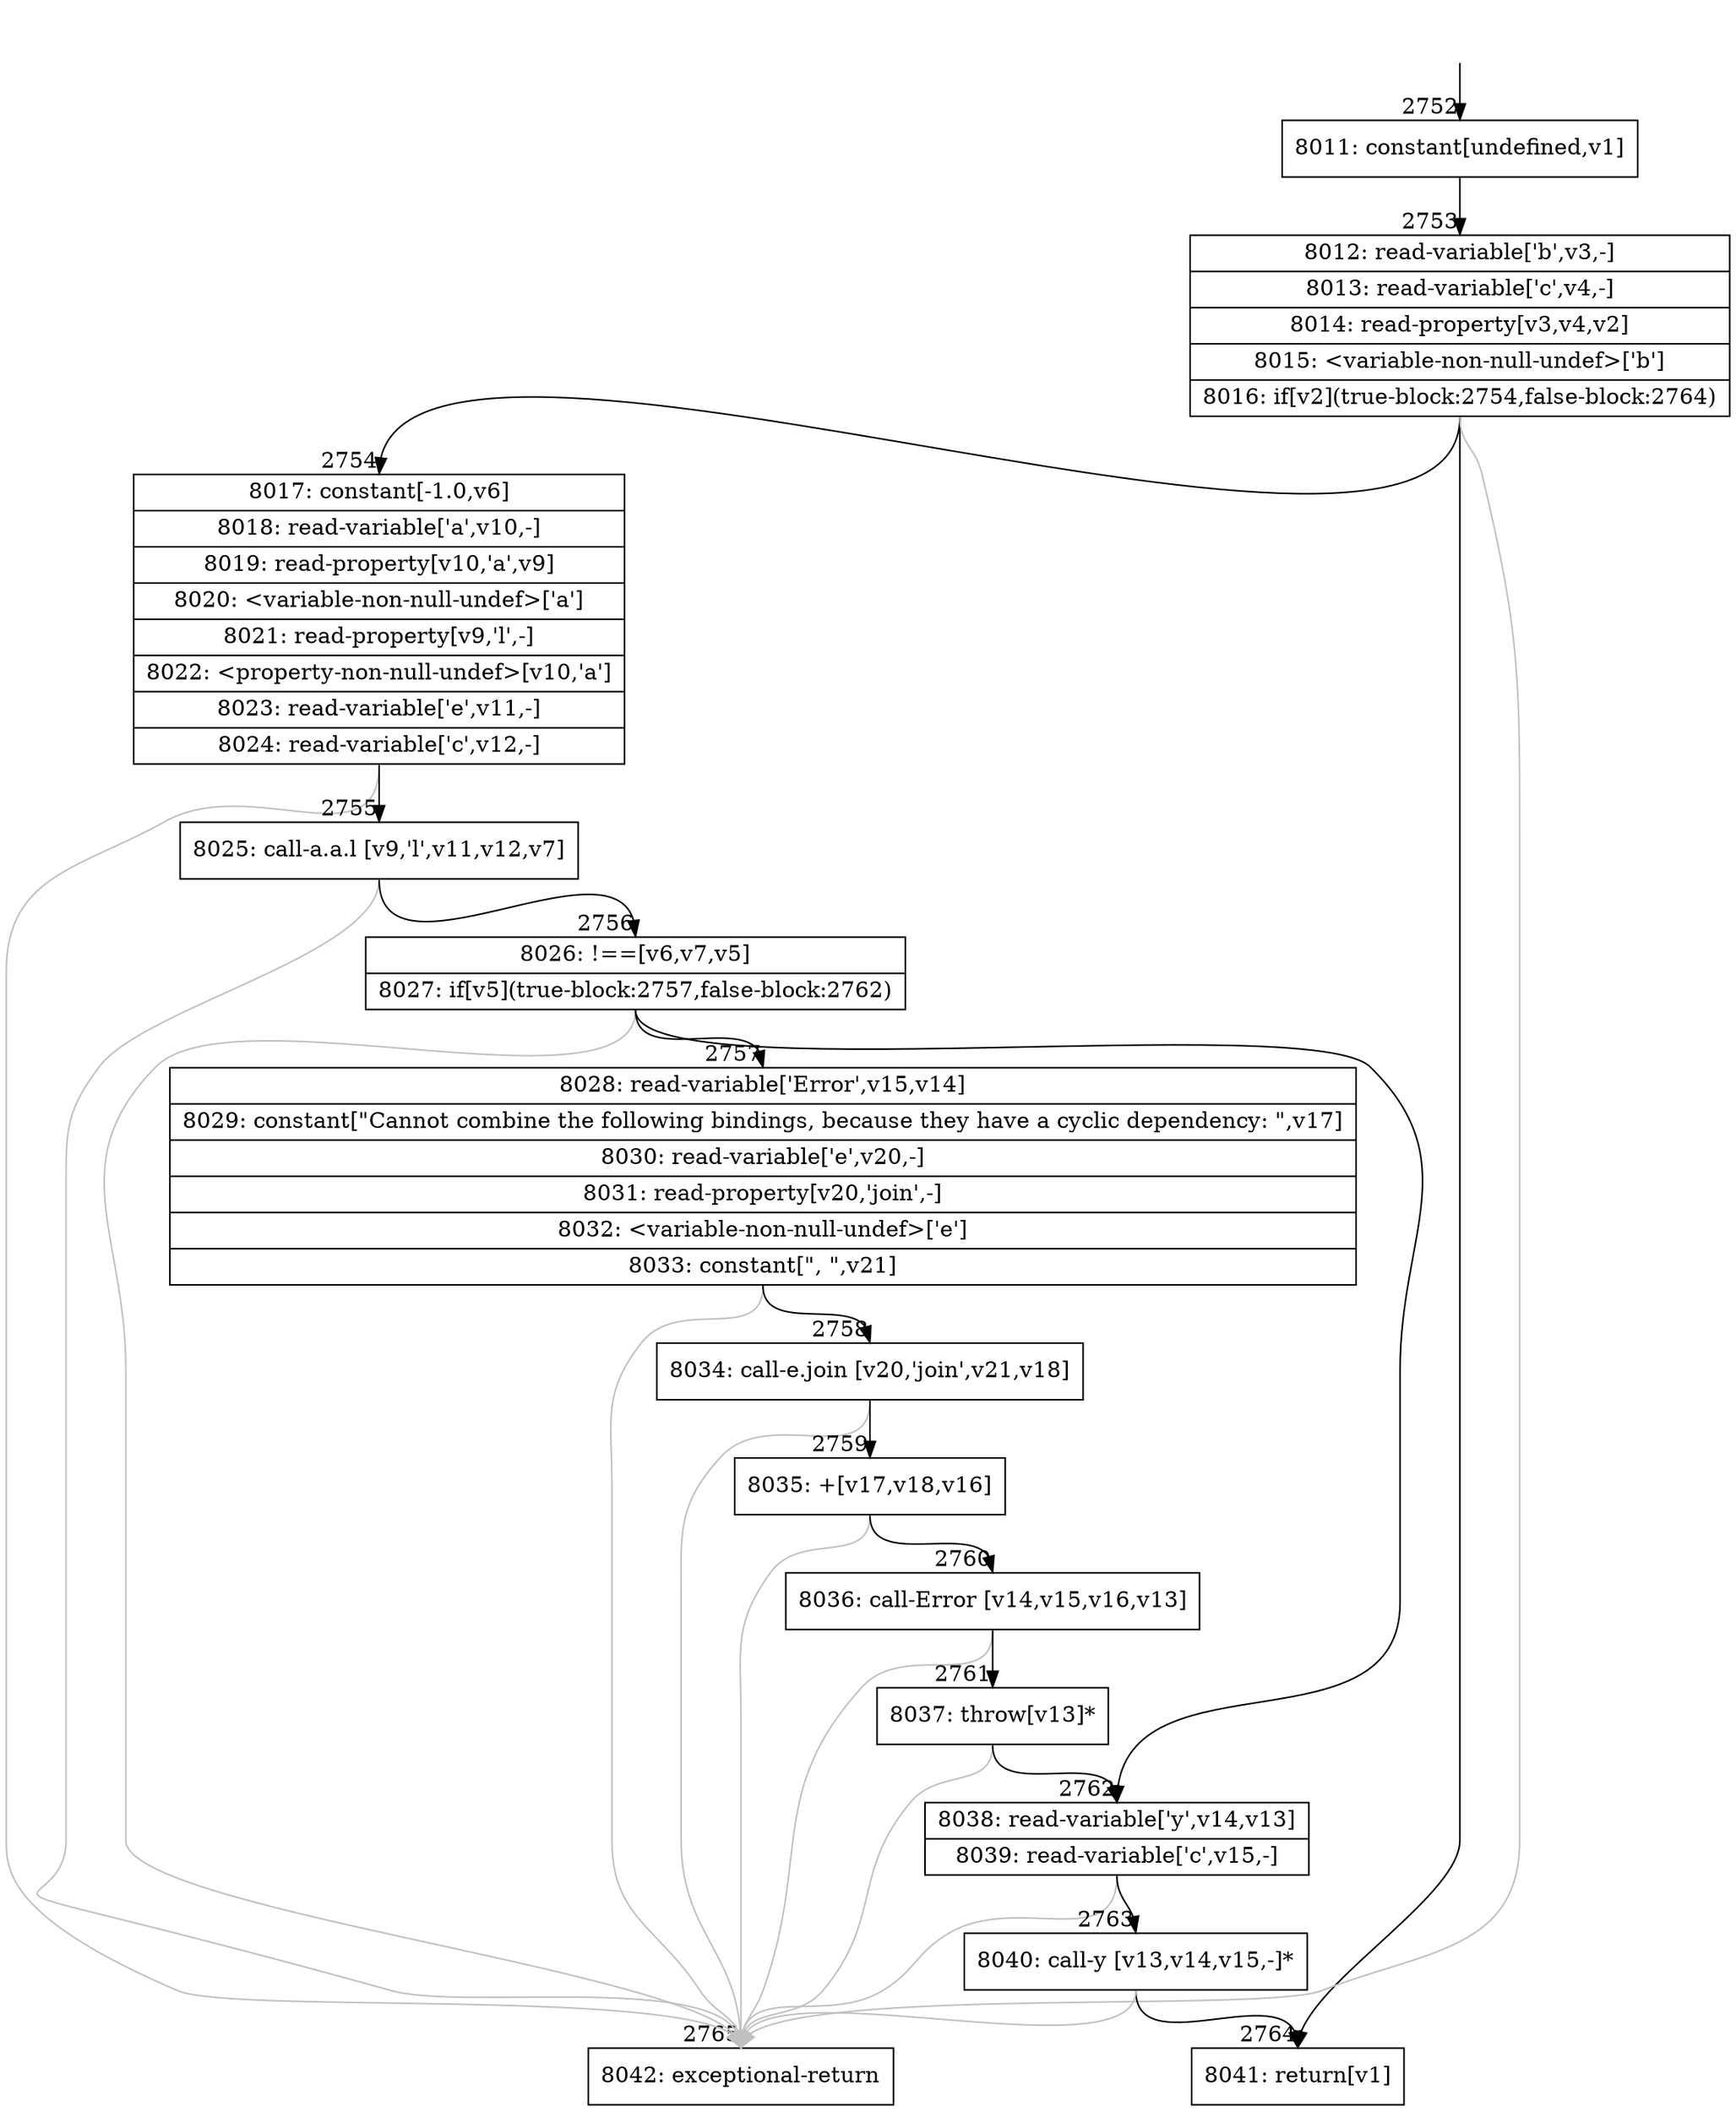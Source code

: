 digraph {
rankdir="TD"
BB_entry226[shape=none,label=""];
BB_entry226 -> BB2752 [tailport=s, headport=n, headlabel="    2752"]
BB2752 [shape=record label="{8011: constant[undefined,v1]}" ] 
BB2752 -> BB2753 [tailport=s, headport=n, headlabel="      2753"]
BB2753 [shape=record label="{8012: read-variable['b',v3,-]|8013: read-variable['c',v4,-]|8014: read-property[v3,v4,v2]|8015: \<variable-non-null-undef\>['b']|8016: if[v2](true-block:2754,false-block:2764)}" ] 
BB2753 -> BB2754 [tailport=s, headport=n, headlabel="      2754"]
BB2753 -> BB2764 [tailport=s, headport=n, headlabel="      2764"]
BB2753 -> BB2765 [tailport=s, headport=n, color=gray, headlabel="      2765"]
BB2754 [shape=record label="{8017: constant[-1.0,v6]|8018: read-variable['a',v10,-]|8019: read-property[v10,'a',v9]|8020: \<variable-non-null-undef\>['a']|8021: read-property[v9,'l',-]|8022: \<property-non-null-undef\>[v10,'a']|8023: read-variable['e',v11,-]|8024: read-variable['c',v12,-]}" ] 
BB2754 -> BB2755 [tailport=s, headport=n, headlabel="      2755"]
BB2754 -> BB2765 [tailport=s, headport=n, color=gray]
BB2755 [shape=record label="{8025: call-a.a.l [v9,'l',v11,v12,v7]}" ] 
BB2755 -> BB2756 [tailport=s, headport=n, headlabel="      2756"]
BB2755 -> BB2765 [tailport=s, headport=n, color=gray]
BB2756 [shape=record label="{8026: !==[v6,v7,v5]|8027: if[v5](true-block:2757,false-block:2762)}" ] 
BB2756 -> BB2757 [tailport=s, headport=n, headlabel="      2757"]
BB2756 -> BB2762 [tailport=s, headport=n, headlabel="      2762"]
BB2756 -> BB2765 [tailport=s, headport=n, color=gray]
BB2757 [shape=record label="{8028: read-variable['Error',v15,v14]|8029: constant[\"Cannot combine the following bindings, because they have a cyclic dependency: \",v17]|8030: read-variable['e',v20,-]|8031: read-property[v20,'join',-]|8032: \<variable-non-null-undef\>['e']|8033: constant[\", \",v21]}" ] 
BB2757 -> BB2758 [tailport=s, headport=n, headlabel="      2758"]
BB2757 -> BB2765 [tailport=s, headport=n, color=gray]
BB2758 [shape=record label="{8034: call-e.join [v20,'join',v21,v18]}" ] 
BB2758 -> BB2759 [tailport=s, headport=n, headlabel="      2759"]
BB2758 -> BB2765 [tailport=s, headport=n, color=gray]
BB2759 [shape=record label="{8035: +[v17,v18,v16]}" ] 
BB2759 -> BB2760 [tailport=s, headport=n, headlabel="      2760"]
BB2759 -> BB2765 [tailport=s, headport=n, color=gray]
BB2760 [shape=record label="{8036: call-Error [v14,v15,v16,v13]}" ] 
BB2760 -> BB2761 [tailport=s, headport=n, headlabel="      2761"]
BB2760 -> BB2765 [tailport=s, headport=n, color=gray]
BB2761 [shape=record label="{8037: throw[v13]*}" ] 
BB2761 -> BB2762 [tailport=s, headport=n]
BB2761 -> BB2765 [tailport=s, headport=n, color=gray]
BB2762 [shape=record label="{8038: read-variable['y',v14,v13]|8039: read-variable['c',v15,-]}" ] 
BB2762 -> BB2763 [tailport=s, headport=n, headlabel="      2763"]
BB2762 -> BB2765 [tailport=s, headport=n, color=gray]
BB2763 [shape=record label="{8040: call-y [v13,v14,v15,-]*}" ] 
BB2763 -> BB2764 [tailport=s, headport=n]
BB2763 -> BB2765 [tailport=s, headport=n, color=gray]
BB2764 [shape=record label="{8041: return[v1]}" ] 
BB2765 [shape=record label="{8042: exceptional-return}" ] 
}
